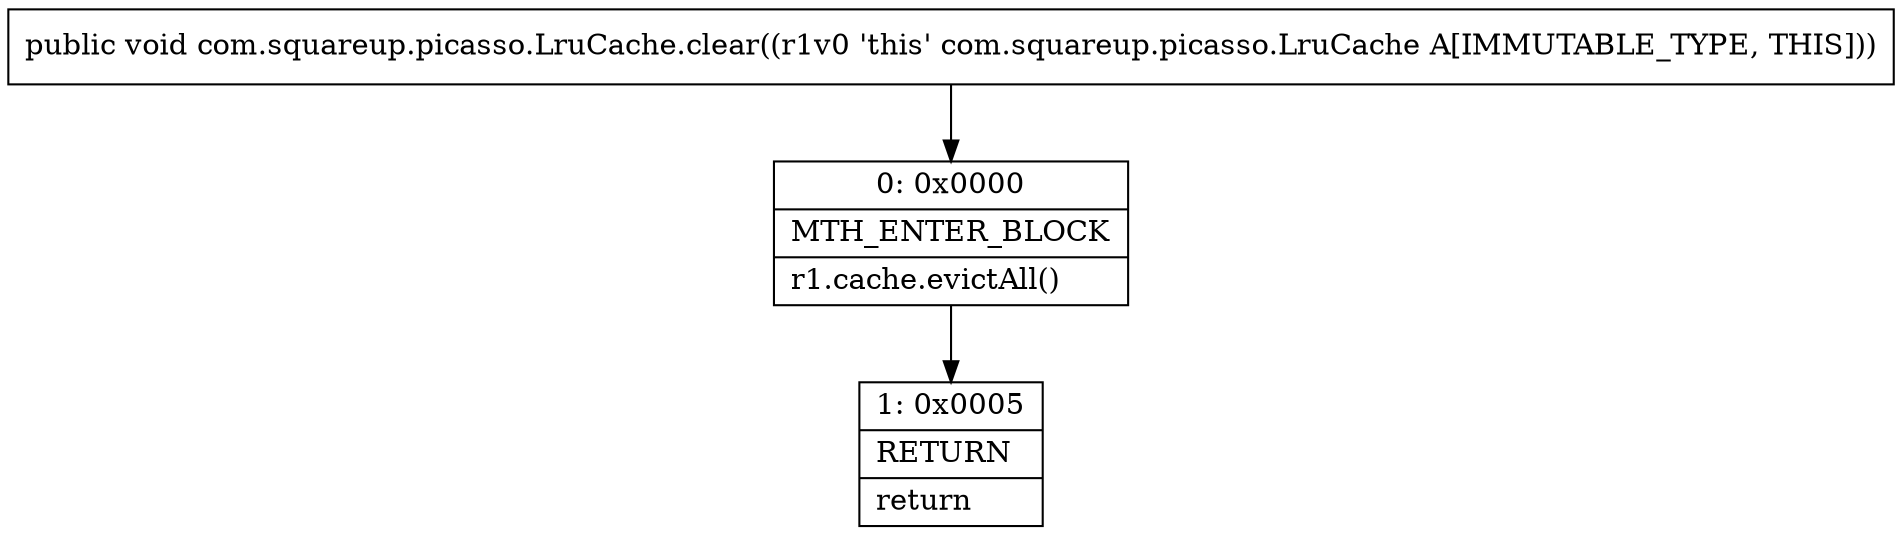 digraph "CFG forcom.squareup.picasso.LruCache.clear()V" {
Node_0 [shape=record,label="{0\:\ 0x0000|MTH_ENTER_BLOCK\l|r1.cache.evictAll()\l}"];
Node_1 [shape=record,label="{1\:\ 0x0005|RETURN\l|return\l}"];
MethodNode[shape=record,label="{public void com.squareup.picasso.LruCache.clear((r1v0 'this' com.squareup.picasso.LruCache A[IMMUTABLE_TYPE, THIS])) }"];
MethodNode -> Node_0;
Node_0 -> Node_1;
}

